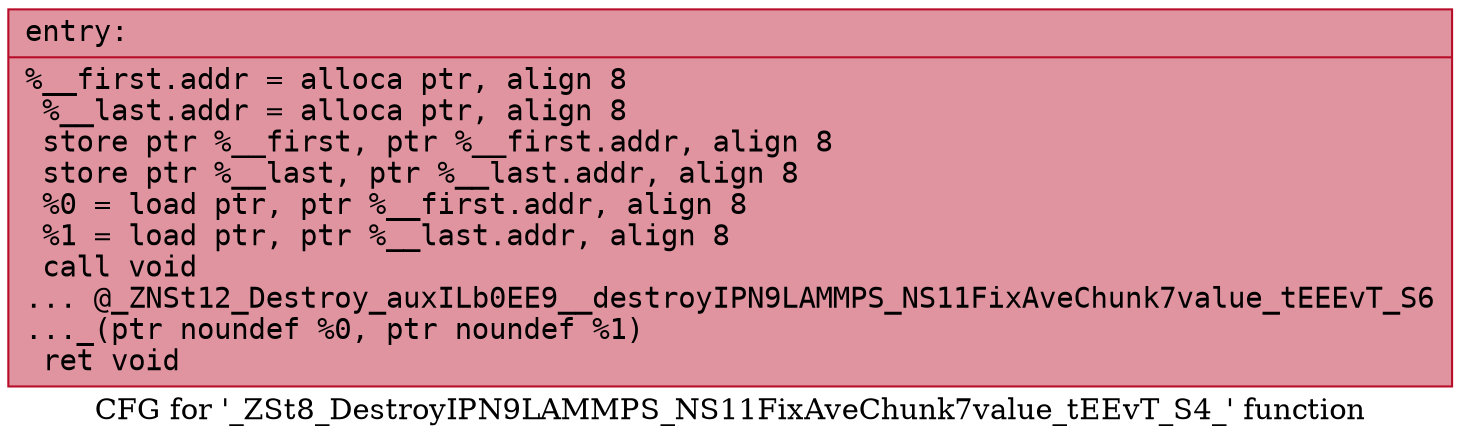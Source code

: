 digraph "CFG for '_ZSt8_DestroyIPN9LAMMPS_NS11FixAveChunk7value_tEEvT_S4_' function" {
	label="CFG for '_ZSt8_DestroyIPN9LAMMPS_NS11FixAveChunk7value_tEEvT_S4_' function";

	Node0x56128957b9b0 [shape=record,color="#b70d28ff", style=filled, fillcolor="#b70d2870" fontname="Courier",label="{entry:\l|  %__first.addr = alloca ptr, align 8\l  %__last.addr = alloca ptr, align 8\l  store ptr %__first, ptr %__first.addr, align 8\l  store ptr %__last, ptr %__last.addr, align 8\l  %0 = load ptr, ptr %__first.addr, align 8\l  %1 = load ptr, ptr %__last.addr, align 8\l  call void\l... @_ZNSt12_Destroy_auxILb0EE9__destroyIPN9LAMMPS_NS11FixAveChunk7value_tEEEvT_S6\l..._(ptr noundef %0, ptr noundef %1)\l  ret void\l}"];
}
